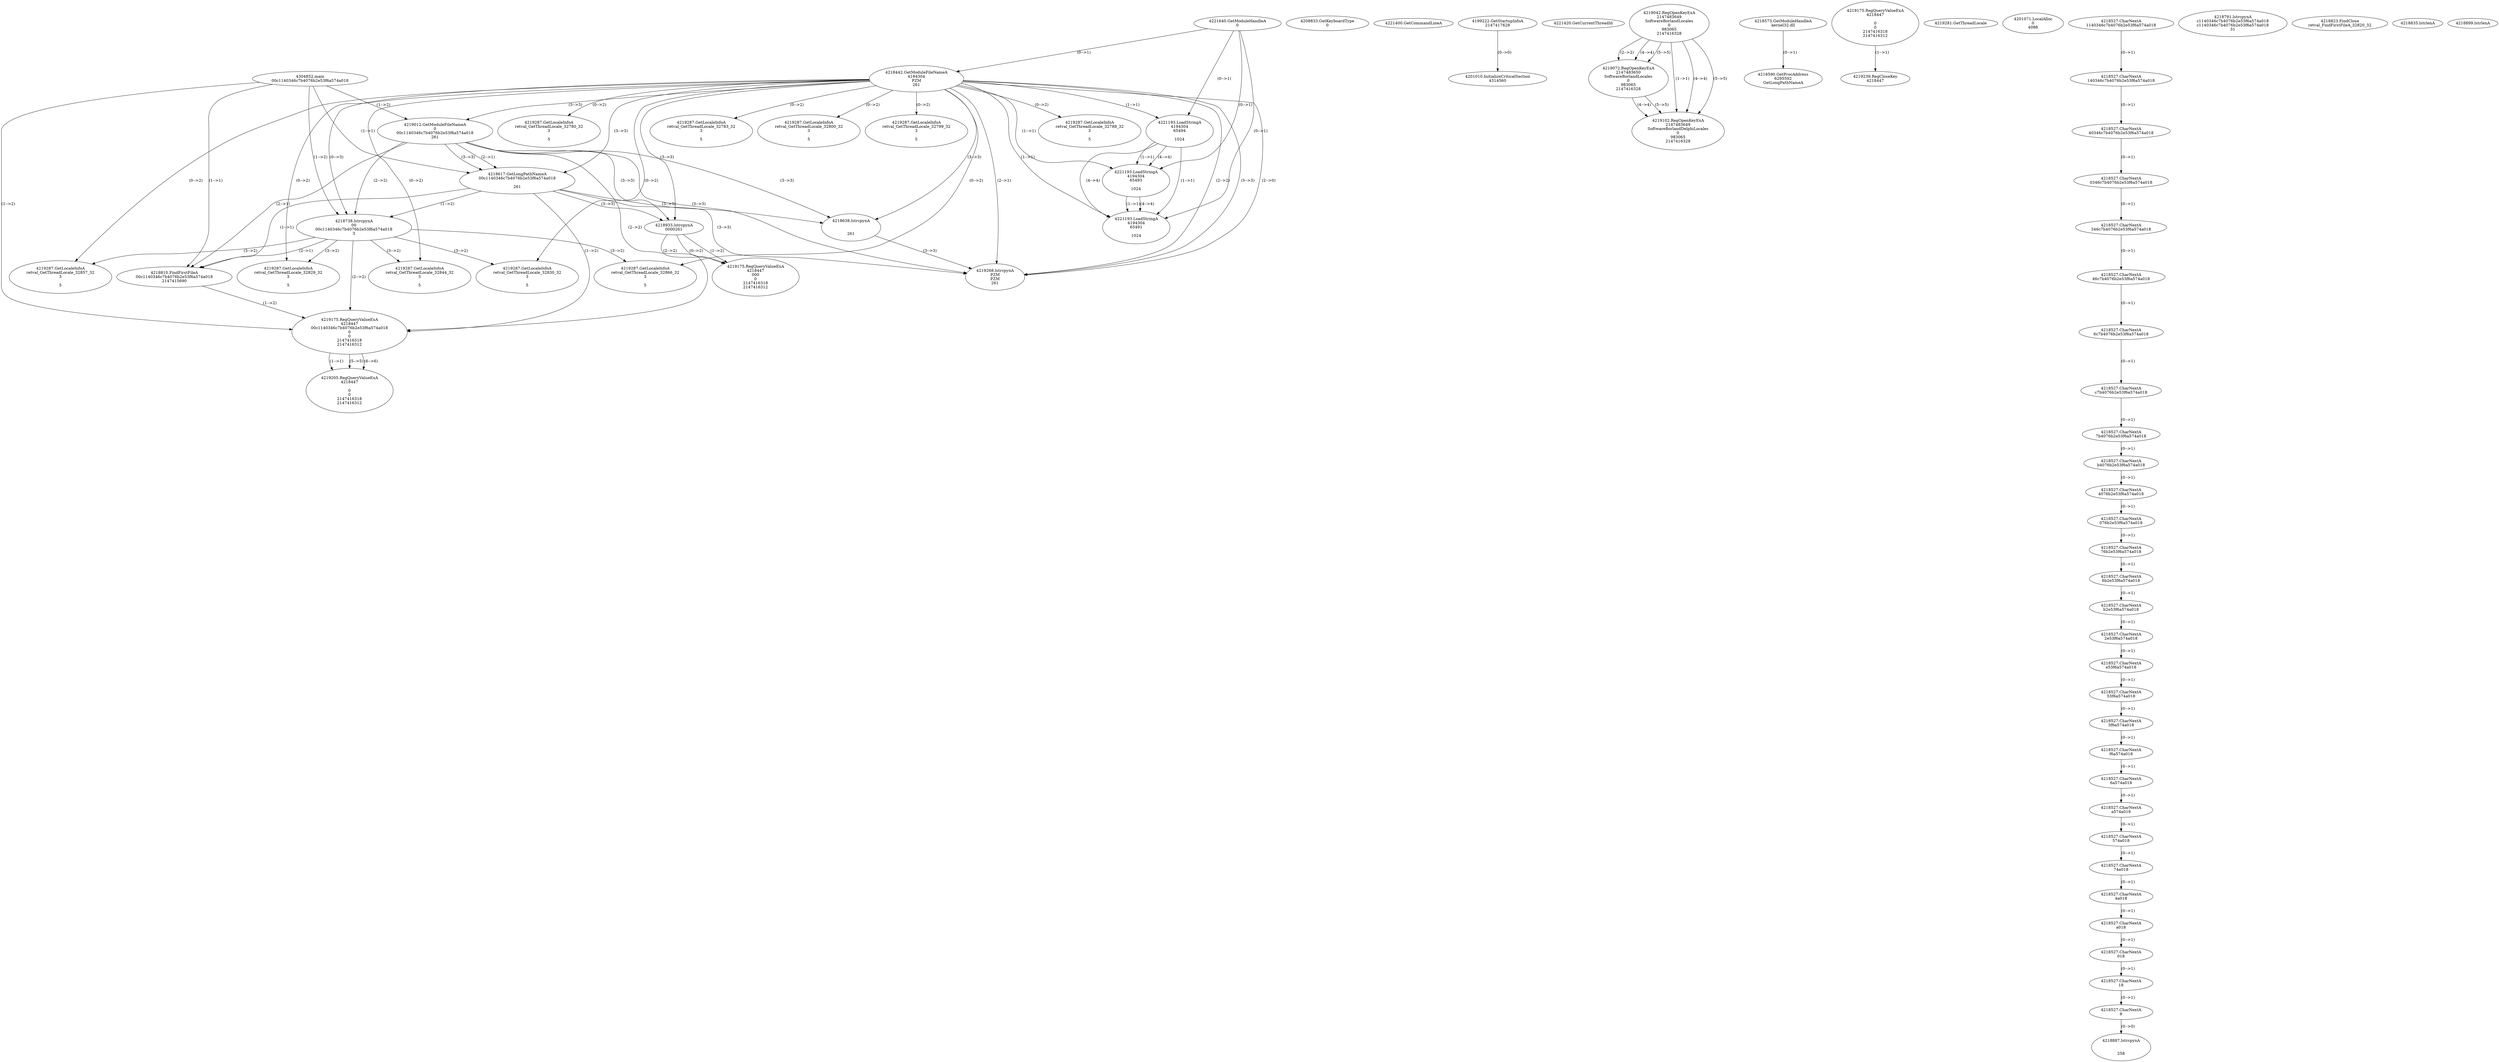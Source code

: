 // Global SCDG with merge call
digraph {
	0 [label="4304852.main
00c1140346c7b4076b2e53f6a574a018"]
	1 [label="4221640.GetModuleHandleA
0"]
	2 [label="4208833.GetKeyboardType
0"]
	3 [label="4221400.GetCommandLineA
"]
	4 [label="4199222.GetStartupInfoA
2147417628"]
	5 [label="4221420.GetCurrentThreadId
"]
	6 [label="4218442.GetModuleFileNameA
4194304
PZM
261"]
	1 -> 6 [label="(0-->1)"]
	7 [label="4219012.GetModuleFileNameA
0
00c1140346c7b4076b2e53f6a574a018
261"]
	0 -> 7 [label="(1-->2)"]
	6 -> 7 [label="(3-->3)"]
	8 [label="4219042.RegOpenKeyExA
2147483649
Software\Borland\Locales
0
983065
2147416328"]
	9 [label="4219072.RegOpenKeyExA
2147483650
Software\Borland\Locales
0
983065
2147416328"]
	8 -> 9 [label="(2-->2)"]
	8 -> 9 [label="(4-->4)"]
	8 -> 9 [label="(5-->5)"]
	10 [label="4219102.RegOpenKeyExA
2147483649
Software\Borland\Delphi\Locales
0
983065
2147416328"]
	8 -> 10 [label="(1-->1)"]
	8 -> 10 [label="(4-->4)"]
	9 -> 10 [label="(4-->4)"]
	8 -> 10 [label="(5-->5)"]
	9 -> 10 [label="(5-->5)"]
	11 [label="4218573.GetModuleHandleA
kernel32.dll"]
	12 [label="4218590.GetProcAddress
6295592
GetLongPathNameA"]
	11 -> 12 [label="(0-->1)"]
	13 [label="4218617.GetLongPathNameA
00c1140346c7b4076b2e53f6a574a018

261"]
	0 -> 13 [label="(1-->1)"]
	7 -> 13 [label="(2-->1)"]
	6 -> 13 [label="(3-->3)"]
	7 -> 13 [label="(3-->3)"]
	14 [label="4218638.lstrcpynA


261"]
	6 -> 14 [label="(3-->3)"]
	7 -> 14 [label="(3-->3)"]
	13 -> 14 [label="(3-->3)"]
	15 [label="4219175.RegQueryValueExA
4218447

0
0
2147416318
2147416312"]
	16 [label="4219239.RegCloseKey
4218447"]
	15 -> 16 [label="(1-->1)"]
	17 [label="4219268.lstrcpynA
PZM
PZM
261"]
	6 -> 17 [label="(2-->1)"]
	6 -> 17 [label="(2-->2)"]
	6 -> 17 [label="(3-->3)"]
	7 -> 17 [label="(3-->3)"]
	13 -> 17 [label="(3-->3)"]
	14 -> 17 [label="(3-->3)"]
	6 -> 17 [label="(2-->0)"]
	18 [label="4219281.GetThreadLocale
"]
	19 [label="4219287.GetLocaleInfoA
retval_GetThreadLocale_32788_32
3

5"]
	6 -> 19 [label="(0-->2)"]
	20 [label="4221193.LoadStringA
4194304
65494

1024"]
	1 -> 20 [label="(0-->1)"]
	6 -> 20 [label="(1-->1)"]
	21 [label="4221193.LoadStringA
4194304
65493

1024"]
	1 -> 21 [label="(0-->1)"]
	6 -> 21 [label="(1-->1)"]
	20 -> 21 [label="(1-->1)"]
	20 -> 21 [label="(4-->4)"]
	22 [label="4221193.LoadStringA
4194304
65491

1024"]
	1 -> 22 [label="(0-->1)"]
	6 -> 22 [label="(1-->1)"]
	20 -> 22 [label="(1-->1)"]
	21 -> 22 [label="(1-->1)"]
	20 -> 22 [label="(4-->4)"]
	21 -> 22 [label="(4-->4)"]
	23 [label="4219287.GetLocaleInfoA
retval_GetThreadLocale_32780_32
3

5"]
	6 -> 23 [label="(0-->2)"]
	24 [label="4201010.InitializeCriticalSection
4314560"]
	4 -> 24 [label="(0-->0)"]
	25 [label="4201071.LocalAlloc
0
4088"]
	26 [label="4218738.lstrcpynA
00
00c1140346c7b4076b2e53f6a574a018
3"]
	0 -> 26 [label="(1-->2)"]
	7 -> 26 [label="(2-->2)"]
	13 -> 26 [label="(1-->2)"]
	6 -> 26 [label="(0-->3)"]
	27 [label="4218527.CharNextA
1140346c7b4076b2e53f6a574a018"]
	28 [label="4218527.CharNextA
140346c7b4076b2e53f6a574a018"]
	27 -> 28 [label="(0-->1)"]
	29 [label="4218527.CharNextA
40346c7b4076b2e53f6a574a018"]
	28 -> 29 [label="(0-->1)"]
	30 [label="4218527.CharNextA
0346c7b4076b2e53f6a574a018"]
	29 -> 30 [label="(0-->1)"]
	31 [label="4218527.CharNextA
346c7b4076b2e53f6a574a018"]
	30 -> 31 [label="(0-->1)"]
	32 [label="4218527.CharNextA
46c7b4076b2e53f6a574a018"]
	31 -> 32 [label="(0-->1)"]
	33 [label="4218527.CharNextA
6c7b4076b2e53f6a574a018"]
	32 -> 33 [label="(0-->1)"]
	34 [label="4218527.CharNextA
c7b4076b2e53f6a574a018"]
	33 -> 34 [label="(0-->1)"]
	35 [label="4218527.CharNextA
7b4076b2e53f6a574a018"]
	34 -> 35 [label="(0-->1)"]
	36 [label="4218527.CharNextA
b4076b2e53f6a574a018"]
	35 -> 36 [label="(0-->1)"]
	37 [label="4218527.CharNextA
4076b2e53f6a574a018"]
	36 -> 37 [label="(0-->1)"]
	38 [label="4218527.CharNextA
076b2e53f6a574a018"]
	37 -> 38 [label="(0-->1)"]
	39 [label="4218527.CharNextA
76b2e53f6a574a018"]
	38 -> 39 [label="(0-->1)"]
	40 [label="4218527.CharNextA
6b2e53f6a574a018"]
	39 -> 40 [label="(0-->1)"]
	41 [label="4218527.CharNextA
b2e53f6a574a018"]
	40 -> 41 [label="(0-->1)"]
	42 [label="4218527.CharNextA
2e53f6a574a018"]
	41 -> 42 [label="(0-->1)"]
	43 [label="4218527.CharNextA
e53f6a574a018"]
	42 -> 43 [label="(0-->1)"]
	44 [label="4218527.CharNextA
53f6a574a018"]
	43 -> 44 [label="(0-->1)"]
	45 [label="4218527.CharNextA
3f6a574a018"]
	44 -> 45 [label="(0-->1)"]
	46 [label="4218527.CharNextA
f6a574a018"]
	45 -> 46 [label="(0-->1)"]
	47 [label="4218527.CharNextA
6a574a018"]
	46 -> 47 [label="(0-->1)"]
	48 [label="4218527.CharNextA
a574a018"]
	47 -> 48 [label="(0-->1)"]
	49 [label="4218527.CharNextA
574a018"]
	48 -> 49 [label="(0-->1)"]
	50 [label="4218527.CharNextA
74a018"]
	49 -> 50 [label="(0-->1)"]
	51 [label="4218527.CharNextA
4a018"]
	50 -> 51 [label="(0-->1)"]
	52 [label="4218527.CharNextA
a018"]
	51 -> 52 [label="(0-->1)"]
	53 [label="4218527.CharNextA
018"]
	52 -> 53 [label="(0-->1)"]
	54 [label="4218527.CharNextA
18"]
	53 -> 54 [label="(0-->1)"]
	55 [label="4218527.CharNextA
8"]
	54 -> 55 [label="(0-->1)"]
	56 [label="4218791.lstrcpynA
c1140346c7b4076b2e53f6a574a018
c1140346c7b4076b2e53f6a574a018
31"]
	57 [label="4218810.FindFirstFileA
00c1140346c7b4076b2e53f6a574a018
2147415690"]
	0 -> 57 [label="(1-->1)"]
	7 -> 57 [label="(2-->1)"]
	13 -> 57 [label="(1-->1)"]
	26 -> 57 [label="(2-->1)"]
	58 [label="4219175.RegQueryValueExA
4218447
00c1140346c7b4076b2e53f6a574a018
0
0
2147416318
2147416312"]
	0 -> 58 [label="(1-->2)"]
	7 -> 58 [label="(2-->2)"]
	13 -> 58 [label="(1-->2)"]
	26 -> 58 [label="(2-->2)"]
	57 -> 58 [label="(1-->2)"]
	59 [label="4219205.RegQueryValueExA
4218447

0
0
2147416318
2147416312"]
	58 -> 59 [label="(1-->1)"]
	58 -> 59 [label="(5-->5)"]
	58 -> 59 [label="(6-->6)"]
	60 [label="4219287.GetLocaleInfoA
retval_GetThreadLocale_32857_32
3

5"]
	6 -> 60 [label="(0-->2)"]
	26 -> 60 [label="(3-->2)"]
	61 [label="4218823.FindClose
retval_FindFirstFileA_32820_32"]
	62 [label="4218835.lstrlenA
"]
	63 [label="4218887.lstrcpynA


258"]
	55 -> 63 [label="(0-->0)"]
	64 [label="4218899.lstrlenA
"]
	65 [label="4218933.lstrcpynA
00\
00\
261"]
	6 -> 65 [label="(3-->3)"]
	7 -> 65 [label="(3-->3)"]
	13 -> 65 [label="(3-->3)"]
	66 [label="4219175.RegQueryValueExA
4218447
00\
0
0
2147416318
2147416312"]
	65 -> 66 [label="(1-->2)"]
	65 -> 66 [label="(2-->2)"]
	65 -> 66 [label="(0-->2)"]
	67 [label="4219287.GetLocaleInfoA
retval_GetThreadLocale_32844_32
3

5"]
	6 -> 67 [label="(0-->2)"]
	26 -> 67 [label="(3-->2)"]
	68 [label="4219287.GetLocaleInfoA
retval_GetThreadLocale_32830_32
3

5"]
	6 -> 68 [label="(0-->2)"]
	26 -> 68 [label="(3-->2)"]
	69 [label="4219287.GetLocaleInfoA
retval_GetThreadLocale_32783_32
3

5"]
	6 -> 69 [label="(0-->2)"]
	70 [label="4219287.GetLocaleInfoA
retval_GetThreadLocale_32800_32
3

5"]
	6 -> 70 [label="(0-->2)"]
	71 [label="4219287.GetLocaleInfoA
retval_GetThreadLocale_32799_32
3

5"]
	6 -> 71 [label="(0-->2)"]
	72 [label="4219287.GetLocaleInfoA
retval_GetThreadLocale_32866_32
3

5"]
	6 -> 72 [label="(0-->2)"]
	26 -> 72 [label="(3-->2)"]
	73 [label="4219287.GetLocaleInfoA
retval_GetThreadLocale_32829_32
3

5"]
	6 -> 73 [label="(0-->2)"]
	26 -> 73 [label="(3-->2)"]
}
